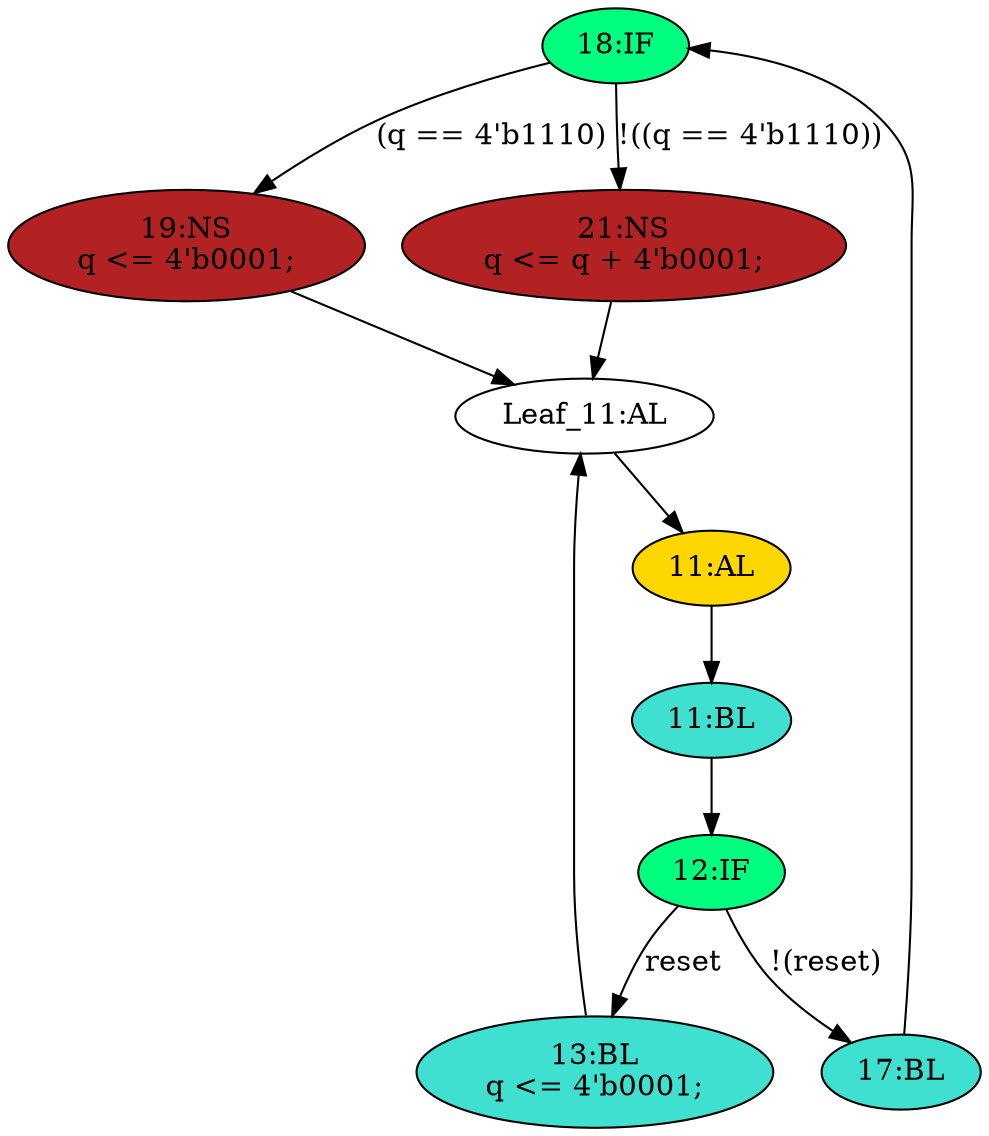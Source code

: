 strict digraph "compose( ,  )" {
	node [label="\N"];
	"18:IF"	[ast="<pyverilog.vparser.ast.IfStatement object at 0x7ff4d11e3210>",
		fillcolor=springgreen,
		label="18:IF",
		statements="[]",
		style=filled,
		typ=IfStatement];
	"19:NS"	[ast="<pyverilog.vparser.ast.NonblockingSubstitution object at 0x7ff4d11e3890>",
		fillcolor=firebrick,
		label="19:NS
q <= 4'b0001;",
		statements="[<pyverilog.vparser.ast.NonblockingSubstitution object at 0x7ff4d11e3890>]",
		style=filled,
		typ=NonblockingSubstitution];
	"18:IF" -> "19:NS"	[cond="['q']",
		label="(q == 4'b1110)",
		lineno=18];
	"21:NS"	[ast="<pyverilog.vparser.ast.NonblockingSubstitution object at 0x7ff4d11f1150>",
		fillcolor=firebrick,
		label="21:NS
q <= q + 4'b0001;",
		statements="[<pyverilog.vparser.ast.NonblockingSubstitution object at 0x7ff4d11f1150>]",
		style=filled,
		typ=NonblockingSubstitution];
	"18:IF" -> "21:NS"	[cond="['q']",
		label="!((q == 4'b1110))",
		lineno=18];
	"12:IF"	[ast="<pyverilog.vparser.ast.IfStatement object at 0x7ff4d1196810>",
		fillcolor=springgreen,
		label="12:IF",
		statements="[]",
		style=filled,
		typ=IfStatement];
	"17:BL"	[ast="<pyverilog.vparser.ast.Block object at 0x7ff4d1196750>",
		fillcolor=turquoise,
		label="17:BL",
		statements="[]",
		style=filled,
		typ=Block];
	"12:IF" -> "17:BL"	[cond="['reset']",
		label="!(reset)",
		lineno=12];
	"13:BL"	[ast="<pyverilog.vparser.ast.Block object at 0x7ff4d14b5e10>",
		fillcolor=turquoise,
		label="13:BL
q <= 4'b0001;",
		statements="[<pyverilog.vparser.ast.NonblockingSubstitution object at 0x7ff4d11f7390>]",
		style=filled,
		typ=Block];
	"12:IF" -> "13:BL"	[cond="['reset']",
		label=reset,
		lineno=12];
	"17:BL" -> "18:IF"	[cond="[]",
		lineno=None];
	"11:BL"	[ast="<pyverilog.vparser.ast.Block object at 0x7ff4d14b5690>",
		fillcolor=turquoise,
		label="11:BL",
		statements="[]",
		style=filled,
		typ=Block];
	"11:BL" -> "12:IF"	[cond="[]",
		lineno=None];
	"Leaf_11:AL"	[def_var="['q']",
		label="Leaf_11:AL"];
	"11:AL"	[ast="<pyverilog.vparser.ast.Always object at 0x7ff4d11ea150>",
		clk_sens=True,
		fillcolor=gold,
		label="11:AL",
		sens="['clk']",
		statements="[]",
		style=filled,
		typ=Always,
		use_var="['reset', 'q']"];
	"Leaf_11:AL" -> "11:AL";
	"13:BL" -> "Leaf_11:AL"	[cond="[]",
		lineno=None];
	"19:NS" -> "Leaf_11:AL"	[cond="[]",
		lineno=None];
	"11:AL" -> "11:BL"	[cond="[]",
		lineno=None];
	"21:NS" -> "Leaf_11:AL"	[cond="[]",
		lineno=None];
}
